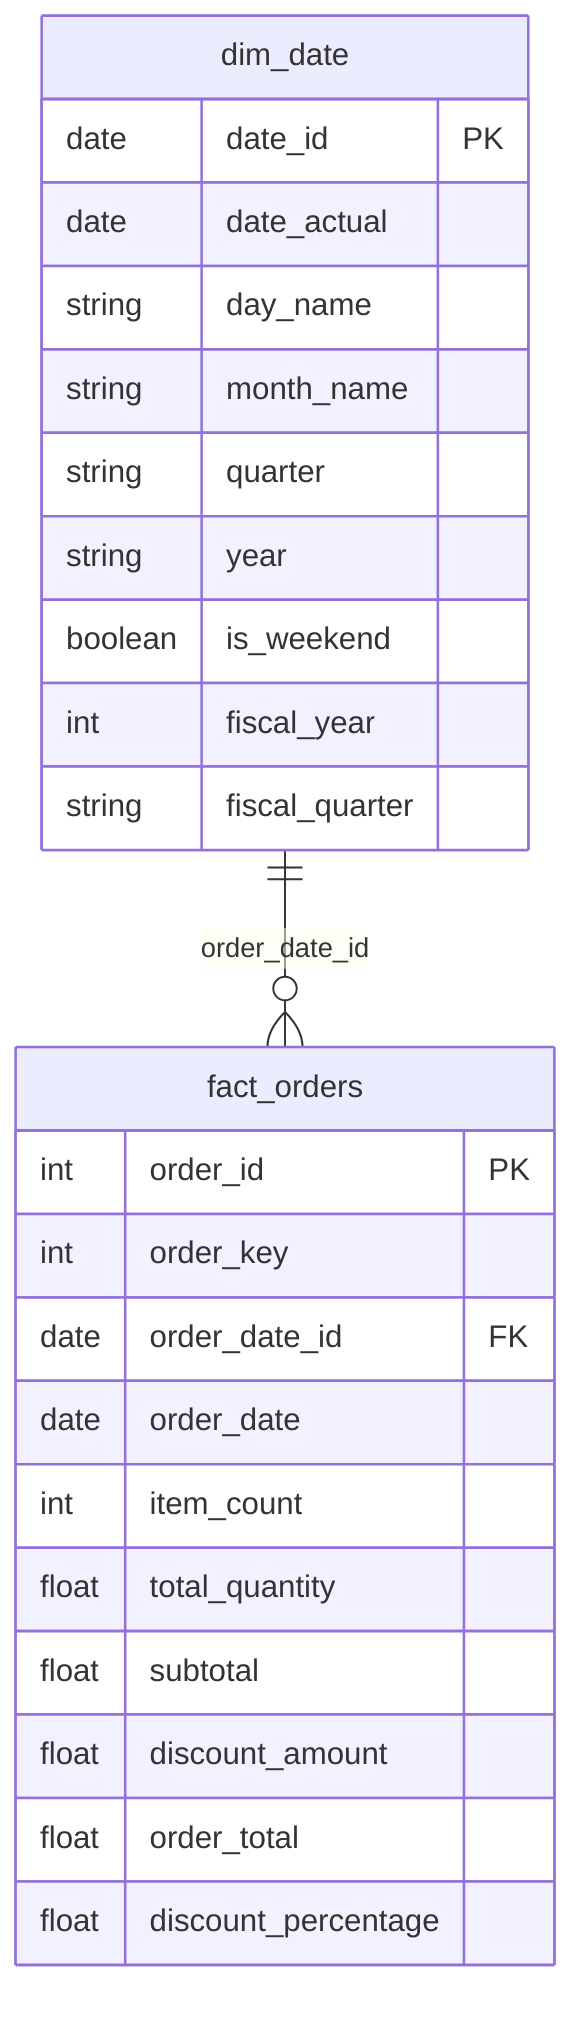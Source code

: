 erDiagram
    fact_orders {
        int order_id PK
        int order_key
        date order_date_id FK
        date order_date
        int item_count
        float total_quantity
        float subtotal
        float discount_amount
        float order_total
        float discount_percentage
    }

    dim_date {
        date date_id PK
        date date_actual
        string day_name
        string month_name
        string quarter
        string year
        boolean is_weekend
        int fiscal_year
        string fiscal_quarter
    }

    dim_date ||--o{ fact_orders : "order_date_id"